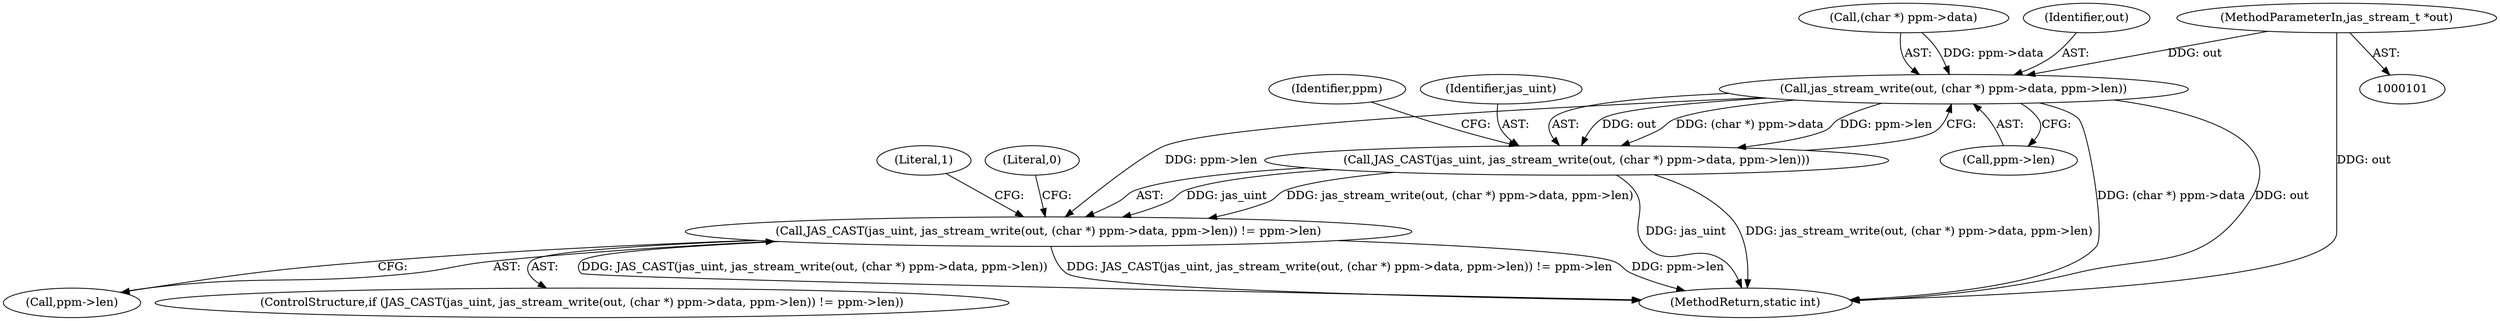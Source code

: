 digraph "0_jasper_d42b2388f7f8e0332c846675133acea151fc557a_36@pointer" {
"1000104" [label="(MethodParameterIn,jas_stream_t *out)"];
"1000122" [label="(Call,jas_stream_write(out, (char *) ppm->data, ppm->len))"];
"1000120" [label="(Call,JAS_CAST(jas_uint, jas_stream_write(out, (char *) ppm->data, ppm->len)))"];
"1000119" [label="(Call,JAS_CAST(jas_uint, jas_stream_write(out, (char *) ppm->data, ppm->len)) != ppm->len)"];
"1000133" [label="(Identifier,ppm)"];
"1000121" [label="(Identifier,jas_uint)"];
"1000119" [label="(Call,JAS_CAST(jas_uint, jas_stream_write(out, (char *) ppm->data, ppm->len)) != ppm->len)"];
"1000129" [label="(Call,ppm->len)"];
"1000104" [label="(MethodParameterIn,jas_stream_t *out)"];
"1000122" [label="(Call,jas_stream_write(out, (char *) ppm->data, ppm->len))"];
"1000132" [label="(Call,ppm->len)"];
"1000138" [label="(Literal,1)"];
"1000120" [label="(Call,JAS_CAST(jas_uint, jas_stream_write(out, (char *) ppm->data, ppm->len)))"];
"1000118" [label="(ControlStructure,if (JAS_CAST(jas_uint, jas_stream_write(out, (char *) ppm->data, ppm->len)) != ppm->len))"];
"1000123" [label="(Identifier,out)"];
"1000124" [label="(Call,(char *) ppm->data)"];
"1000140" [label="(Literal,0)"];
"1000141" [label="(MethodReturn,static int)"];
"1000104" -> "1000101"  [label="AST: "];
"1000104" -> "1000141"  [label="DDG: out"];
"1000104" -> "1000122"  [label="DDG: out"];
"1000122" -> "1000120"  [label="AST: "];
"1000122" -> "1000129"  [label="CFG: "];
"1000123" -> "1000122"  [label="AST: "];
"1000124" -> "1000122"  [label="AST: "];
"1000129" -> "1000122"  [label="AST: "];
"1000120" -> "1000122"  [label="CFG: "];
"1000122" -> "1000141"  [label="DDG: (char *) ppm->data"];
"1000122" -> "1000141"  [label="DDG: out"];
"1000122" -> "1000120"  [label="DDG: out"];
"1000122" -> "1000120"  [label="DDG: (char *) ppm->data"];
"1000122" -> "1000120"  [label="DDG: ppm->len"];
"1000124" -> "1000122"  [label="DDG: ppm->data"];
"1000122" -> "1000119"  [label="DDG: ppm->len"];
"1000120" -> "1000119"  [label="AST: "];
"1000121" -> "1000120"  [label="AST: "];
"1000133" -> "1000120"  [label="CFG: "];
"1000120" -> "1000141"  [label="DDG: jas_stream_write(out, (char *) ppm->data, ppm->len)"];
"1000120" -> "1000141"  [label="DDG: jas_uint"];
"1000120" -> "1000119"  [label="DDG: jas_uint"];
"1000120" -> "1000119"  [label="DDG: jas_stream_write(out, (char *) ppm->data, ppm->len)"];
"1000119" -> "1000118"  [label="AST: "];
"1000119" -> "1000132"  [label="CFG: "];
"1000132" -> "1000119"  [label="AST: "];
"1000138" -> "1000119"  [label="CFG: "];
"1000140" -> "1000119"  [label="CFG: "];
"1000119" -> "1000141"  [label="DDG: JAS_CAST(jas_uint, jas_stream_write(out, (char *) ppm->data, ppm->len))"];
"1000119" -> "1000141"  [label="DDG: JAS_CAST(jas_uint, jas_stream_write(out, (char *) ppm->data, ppm->len)) != ppm->len"];
"1000119" -> "1000141"  [label="DDG: ppm->len"];
}
